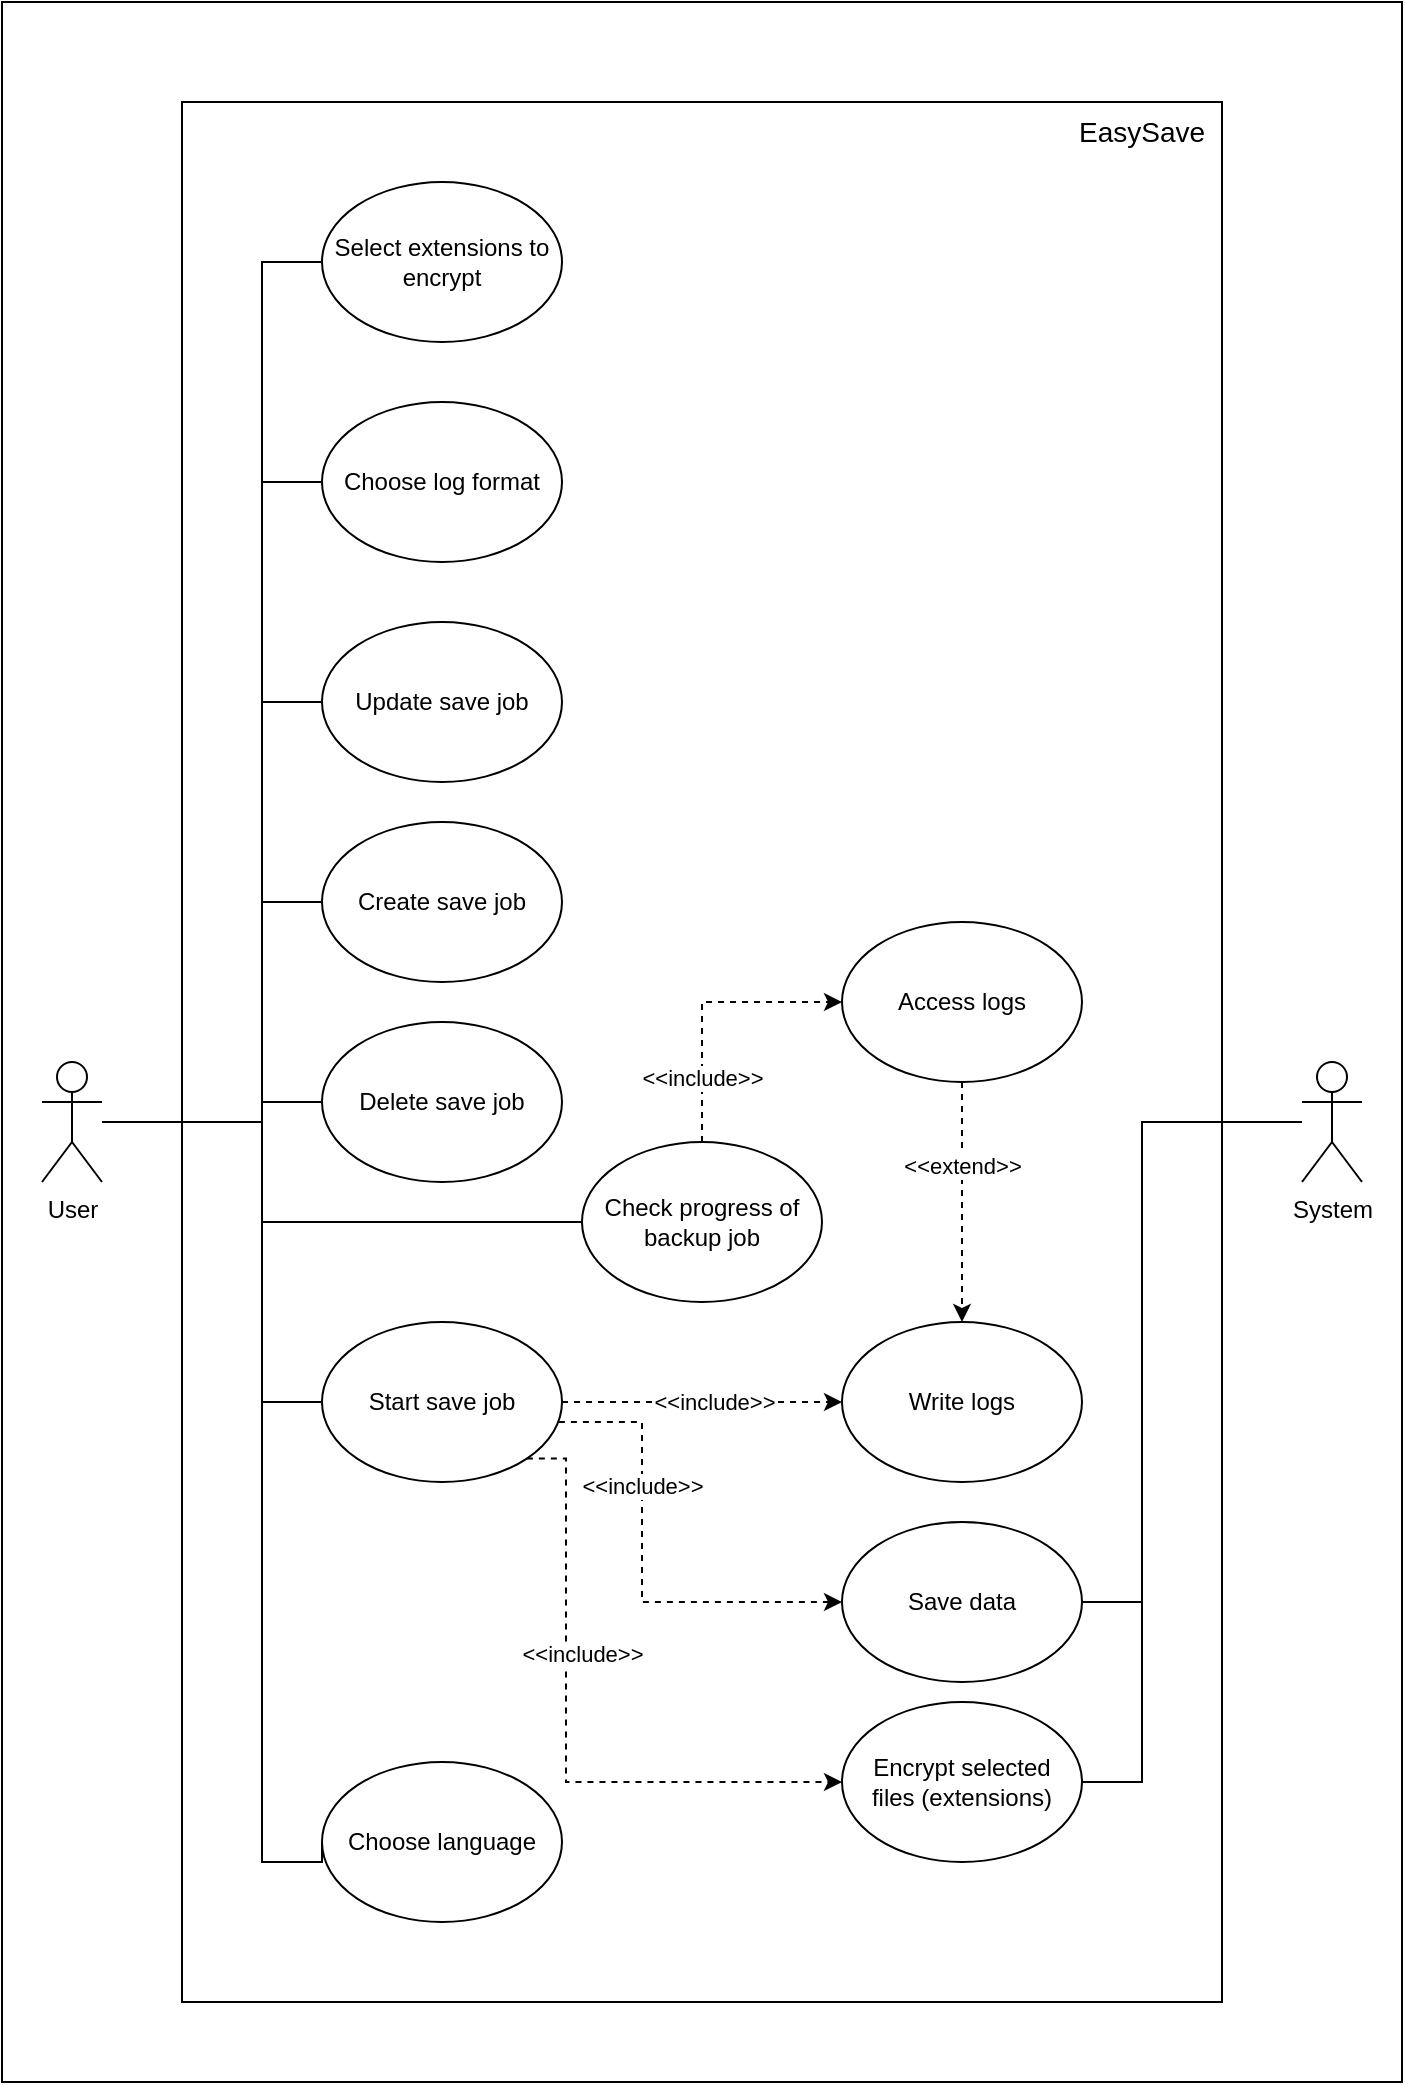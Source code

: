 <mxfile version="23.1.4" type="device">
  <diagram name="Page-1" id="0-rgOL32Ji9QFbOojKBc">
    <mxGraphModel dx="2035" dy="3243" grid="1" gridSize="10" guides="1" tooltips="1" connect="1" arrows="1" fold="1" page="1" pageScale="1" pageWidth="850" pageHeight="1100" background="#ffffff" math="0" shadow="0">
      <root>
        <mxCell id="0" />
        <mxCell id="1" parent="0" />
        <mxCell id="ufMI_q3MTJtmlBF9pDrs-26" value="" style="rounded=0;whiteSpace=wrap;html=1;" parent="1" vertex="1">
          <mxGeometry x="75" y="-2190" width="700" height="1040" as="geometry" />
        </mxCell>
        <mxCell id="ufMI_q3MTJtmlBF9pDrs-7" value="" style="whiteSpace=wrap;html=1;fillColor=none;" parent="1" vertex="1">
          <mxGeometry x="165" y="-2140" width="520" height="950" as="geometry" />
        </mxCell>
        <mxCell id="g1T45PRozwDM7lAvmonb-6" style="edgeStyle=orthogonalEdgeStyle;rounded=0;orthogonalLoop=1;jettySize=auto;html=1;endArrow=none;" parent="1" source="g1T45PRozwDM7lAvmonb-1" target="g1T45PRozwDM7lAvmonb-15" edge="1">
          <mxGeometry relative="1" as="geometry">
            <mxPoint x="245.0" y="-1630" as="targetPoint" />
            <Array as="points">
              <mxPoint x="205" y="-1630" />
              <mxPoint x="205" y="-1740" />
            </Array>
          </mxGeometry>
        </mxCell>
        <mxCell id="g1T45PRozwDM7lAvmonb-16" style="edgeStyle=orthogonalEdgeStyle;rounded=0;orthogonalLoop=1;jettySize=auto;html=1;entryX=0;entryY=0.5;entryDx=0;entryDy=0;endArrow=none;" parent="1" source="g1T45PRozwDM7lAvmonb-1" target="g1T45PRozwDM7lAvmonb-14" edge="1">
          <mxGeometry relative="1" as="geometry">
            <Array as="points">
              <mxPoint x="205" y="-1630" />
              <mxPoint x="205" y="-1840" />
            </Array>
          </mxGeometry>
        </mxCell>
        <mxCell id="g1T45PRozwDM7lAvmonb-17" style="edgeStyle=orthogonalEdgeStyle;rounded=0;orthogonalLoop=1;jettySize=auto;html=1;entryX=0;entryY=0.5;entryDx=0;entryDy=0;endArrow=none;" parent="1" source="g1T45PRozwDM7lAvmonb-1" target="g1T45PRozwDM7lAvmonb-13" edge="1">
          <mxGeometry relative="1" as="geometry">
            <Array as="points">
              <mxPoint x="205" y="-1630" />
              <mxPoint x="205" y="-1640" />
            </Array>
          </mxGeometry>
        </mxCell>
        <mxCell id="ufMI_q3MTJtmlBF9pDrs-2" style="edgeStyle=orthogonalEdgeStyle;rounded=0;orthogonalLoop=1;jettySize=auto;html=1;entryX=0;entryY=0.5;entryDx=0;entryDy=0;endArrow=none;" parent="1" source="g1T45PRozwDM7lAvmonb-1" target="g1T45PRozwDM7lAvmonb-18" edge="1">
          <mxGeometry relative="1" as="geometry">
            <Array as="points">
              <mxPoint x="205" y="-1630" />
              <mxPoint x="205" y="-1260" />
            </Array>
          </mxGeometry>
        </mxCell>
        <mxCell id="ufMI_q3MTJtmlBF9pDrs-3" style="edgeStyle=orthogonalEdgeStyle;rounded=0;orthogonalLoop=1;jettySize=auto;html=1;endArrow=none;entryX=0;entryY=0.5;entryDx=0;entryDy=0;" parent="1" source="g1T45PRozwDM7lAvmonb-1" target="g1T45PRozwDM7lAvmonb-4" edge="1">
          <mxGeometry relative="1" as="geometry">
            <Array as="points">
              <mxPoint x="205" y="-1630" />
              <mxPoint x="205" y="-1490" />
              <mxPoint x="265" y="-1490" />
            </Array>
          </mxGeometry>
        </mxCell>
        <mxCell id="ufMI_q3MTJtmlBF9pDrs-5" style="edgeStyle=orthogonalEdgeStyle;rounded=0;orthogonalLoop=1;jettySize=auto;html=1;entryX=0;entryY=0.5;entryDx=0;entryDy=0;endArrow=none;" parent="1" source="g1T45PRozwDM7lAvmonb-1" target="ufMI_q3MTJtmlBF9pDrs-13" edge="1">
          <mxGeometry relative="1" as="geometry">
            <mxPoint x="365" y="-1580" as="targetPoint" />
            <Array as="points">
              <mxPoint x="205" y="-1630" />
              <mxPoint x="205" y="-1580" />
            </Array>
          </mxGeometry>
        </mxCell>
        <mxCell id="g1T45PRozwDM7lAvmonb-1" value="User" style="shape=umlActor;verticalLabelPosition=bottom;verticalAlign=top;html=1;outlineConnect=0;" parent="1" vertex="1">
          <mxGeometry x="95" y="-1660" width="30" height="60" as="geometry" />
        </mxCell>
        <mxCell id="g1T45PRozwDM7lAvmonb-3" value="Write logs" style="ellipse;whiteSpace=wrap;html=1;" parent="1" vertex="1">
          <mxGeometry x="495" y="-1530" width="120" height="80" as="geometry" />
        </mxCell>
        <mxCell id="g1T45PRozwDM7lAvmonb-4" value="Start save job" style="ellipse;whiteSpace=wrap;html=1;" parent="1" vertex="1">
          <mxGeometry x="235" y="-1530" width="120" height="80" as="geometry" />
        </mxCell>
        <mxCell id="g1T45PRozwDM7lAvmonb-9" value="" style="endArrow=classic;dashed=1;html=1;rounded=0;edgeStyle=orthogonalEdgeStyle;exitX=1;exitY=0.5;exitDx=0;exitDy=0;entryX=0;entryY=0.5;entryDx=0;entryDy=0;" parent="1" source="g1T45PRozwDM7lAvmonb-4" target="g1T45PRozwDM7lAvmonb-3" edge="1">
          <mxGeometry width="50" height="50" relative="1" as="geometry">
            <mxPoint x="475" y="-1440" as="sourcePoint" />
            <mxPoint x="465" y="-1440" as="targetPoint" />
            <Array as="points" />
          </mxGeometry>
        </mxCell>
        <mxCell id="ufMI_q3MTJtmlBF9pDrs-1" value="&amp;lt;&amp;lt;include&amp;gt;&amp;gt;" style="edgeLabel;html=1;align=center;verticalAlign=middle;resizable=0;points=[];fillColor=none;" parent="g1T45PRozwDM7lAvmonb-9" vertex="1" connectable="0">
          <mxGeometry x="-0.278" y="-2" relative="1" as="geometry">
            <mxPoint x="25" y="-2" as="offset" />
          </mxGeometry>
        </mxCell>
        <mxCell id="g1T45PRozwDM7lAvmonb-13" value="Delete save job" style="ellipse;whiteSpace=wrap;html=1;" parent="1" vertex="1">
          <mxGeometry x="235" y="-1680" width="120" height="80" as="geometry" />
        </mxCell>
        <mxCell id="g1T45PRozwDM7lAvmonb-14" value="Update save job" style="ellipse;whiteSpace=wrap;html=1;" parent="1" vertex="1">
          <mxGeometry x="235" y="-1880" width="120" height="80" as="geometry" />
        </mxCell>
        <mxCell id="g1T45PRozwDM7lAvmonb-15" value="Create save job" style="ellipse;whiteSpace=wrap;html=1;" parent="1" vertex="1">
          <mxGeometry x="235" y="-1780" width="120" height="80" as="geometry" />
        </mxCell>
        <mxCell id="g1T45PRozwDM7lAvmonb-18" value="Choose language" style="ellipse;whiteSpace=wrap;html=1;" parent="1" vertex="1">
          <mxGeometry x="235" y="-1310" width="120" height="80" as="geometry" />
        </mxCell>
        <mxCell id="ufMI_q3MTJtmlBF9pDrs-8" value="&lt;font style=&quot;font-size: 14px;&quot;&gt;EasySave&lt;/font&gt;" style="text;strokeColor=none;align=center;fillColor=none;html=1;verticalAlign=middle;whiteSpace=wrap;rounded=0;" parent="1" vertex="1">
          <mxGeometry x="615" y="-2140" width="60" height="30" as="geometry" />
        </mxCell>
        <mxCell id="ufMI_q3MTJtmlBF9pDrs-10" value="" style="endArrow=classic;dashed=1;html=1;rounded=0;edgeStyle=orthogonalEdgeStyle;" parent="1" source="ufMI_q3MTJtmlBF9pDrs-12" target="g1T45PRozwDM7lAvmonb-3" edge="1">
          <mxGeometry width="50" height="50" relative="1" as="geometry">
            <mxPoint x="485" y="-1580" as="sourcePoint" />
            <mxPoint x="715" y="-1590" as="targetPoint" />
            <Array as="points" />
          </mxGeometry>
        </mxCell>
        <mxCell id="ufMI_q3MTJtmlBF9pDrs-11" value="&amp;lt;&amp;lt;extend&amp;gt;&amp;gt;" style="edgeLabel;html=1;align=center;verticalAlign=middle;resizable=0;points=[];fillColor=none;" parent="ufMI_q3MTJtmlBF9pDrs-10" vertex="1" connectable="0">
          <mxGeometry x="-0.278" y="-2" relative="1" as="geometry">
            <mxPoint x="2" y="-2" as="offset" />
          </mxGeometry>
        </mxCell>
        <mxCell id="ufMI_q3MTJtmlBF9pDrs-12" value="Access logs" style="ellipse;whiteSpace=wrap;html=1;" parent="1" vertex="1">
          <mxGeometry x="495" y="-1730" width="120" height="80" as="geometry" />
        </mxCell>
        <mxCell id="ufMI_q3MTJtmlBF9pDrs-13" value="Check progress of backup job" style="ellipse;whiteSpace=wrap;html=1;" parent="1" vertex="1">
          <mxGeometry x="365" y="-1620" width="120" height="80" as="geometry" />
        </mxCell>
        <mxCell id="ufMI_q3MTJtmlBF9pDrs-15" value="" style="endArrow=classic;dashed=1;html=1;rounded=0;edgeStyle=orthogonalEdgeStyle;entryX=0;entryY=0.5;entryDx=0;entryDy=0;exitX=0.5;exitY=0;exitDx=0;exitDy=0;" parent="1" source="ufMI_q3MTJtmlBF9pDrs-13" target="ufMI_q3MTJtmlBF9pDrs-12" edge="1">
          <mxGeometry width="50" height="50" relative="1" as="geometry">
            <mxPoint x="425" y="-1760" as="sourcePoint" />
            <mxPoint x="425" y="-1640" as="targetPoint" />
            <Array as="points" />
          </mxGeometry>
        </mxCell>
        <mxCell id="ufMI_q3MTJtmlBF9pDrs-16" value="&amp;lt;&amp;lt;include&amp;gt;&amp;gt;" style="edgeLabel;html=1;align=center;verticalAlign=middle;resizable=0;points=[];fillColor=none;" parent="ufMI_q3MTJtmlBF9pDrs-15" vertex="1" connectable="0">
          <mxGeometry x="-0.278" y="-2" relative="1" as="geometry">
            <mxPoint x="-2" y="18" as="offset" />
          </mxGeometry>
        </mxCell>
        <mxCell id="ufMI_q3MTJtmlBF9pDrs-22" style="edgeStyle=orthogonalEdgeStyle;rounded=0;orthogonalLoop=1;jettySize=auto;html=1;entryX=1;entryY=0.5;entryDx=0;entryDy=0;endArrow=none;" parent="1" source="ufMI_q3MTJtmlBF9pDrs-17" target="ufMI_q3MTJtmlBF9pDrs-20" edge="1">
          <mxGeometry relative="1" as="geometry">
            <Array as="points">
              <mxPoint x="645" y="-1630" />
              <mxPoint x="645" y="-1390" />
            </Array>
          </mxGeometry>
        </mxCell>
        <mxCell id="ufMI_q3MTJtmlBF9pDrs-17" value="System" style="shape=umlActor;verticalLabelPosition=bottom;verticalAlign=top;html=1;outlineConnect=0;" parent="1" vertex="1">
          <mxGeometry x="725" y="-1660" width="30" height="60" as="geometry" />
        </mxCell>
        <mxCell id="ufMI_q3MTJtmlBF9pDrs-20" value="Save data" style="ellipse;whiteSpace=wrap;html=1;" parent="1" vertex="1">
          <mxGeometry x="495" y="-1430" width="120" height="80" as="geometry" />
        </mxCell>
        <mxCell id="ufMI_q3MTJtmlBF9pDrs-24" value="" style="endArrow=classic;dashed=1;html=1;rounded=0;edgeStyle=orthogonalEdgeStyle;exitX=0.987;exitY=0.625;exitDx=0;exitDy=0;exitPerimeter=0;" parent="1" source="g1T45PRozwDM7lAvmonb-4" target="ufMI_q3MTJtmlBF9pDrs-20" edge="1">
          <mxGeometry width="50" height="50" relative="1" as="geometry">
            <mxPoint x="355" y="-1420" as="sourcePoint" />
            <mxPoint x="517" y="-1420" as="targetPoint" />
            <Array as="points">
              <mxPoint x="395" y="-1480" />
              <mxPoint x="395" y="-1390" />
            </Array>
          </mxGeometry>
        </mxCell>
        <mxCell id="ufMI_q3MTJtmlBF9pDrs-25" value="&amp;lt;&amp;lt;include&amp;gt;&amp;gt;" style="edgeLabel;html=1;align=center;verticalAlign=middle;resizable=0;points=[];fillColor=none;" parent="ufMI_q3MTJtmlBF9pDrs-24" vertex="1" connectable="0">
          <mxGeometry x="-0.278" y="-2" relative="1" as="geometry">
            <mxPoint x="2" y="-10" as="offset" />
          </mxGeometry>
        </mxCell>
        <mxCell id="p00On6yDZblbVuyxPeHY-1" value="Choose log format" style="ellipse;whiteSpace=wrap;html=1;" parent="1" vertex="1">
          <mxGeometry x="235" y="-1990" width="120" height="80" as="geometry" />
        </mxCell>
        <mxCell id="p00On6yDZblbVuyxPeHY-3" value="" style="endArrow=none;html=1;rounded=0;entryX=0;entryY=0.5;entryDx=0;entryDy=0;" parent="1" target="p00On6yDZblbVuyxPeHY-1" edge="1">
          <mxGeometry width="50" height="50" relative="1" as="geometry">
            <mxPoint x="205" y="-1840" as="sourcePoint" />
            <mxPoint x="255" y="-1890" as="targetPoint" />
            <Array as="points">
              <mxPoint x="205" y="-1950" />
            </Array>
          </mxGeometry>
        </mxCell>
        <mxCell id="qrwMrWclx0XHFo3jTTm_-1" value="Select extensions to encrypt" style="ellipse;whiteSpace=wrap;html=1;" parent="1" vertex="1">
          <mxGeometry x="235" y="-2100" width="120" height="80" as="geometry" />
        </mxCell>
        <mxCell id="qrwMrWclx0XHFo3jTTm_-2" value="" style="endArrow=none;html=1;rounded=0;entryX=0;entryY=0.5;entryDx=0;entryDy=0;" parent="1" target="qrwMrWclx0XHFo3jTTm_-1" edge="1">
          <mxGeometry width="50" height="50" relative="1" as="geometry">
            <mxPoint x="205" y="-1950" as="sourcePoint" />
            <mxPoint x="465" y="-1900" as="targetPoint" />
            <Array as="points">
              <mxPoint x="205" y="-2060" />
            </Array>
          </mxGeometry>
        </mxCell>
        <mxCell id="qrwMrWclx0XHFo3jTTm_-3" value="" style="endArrow=classic;dashed=1;html=1;rounded=0;edgeStyle=orthogonalEdgeStyle;exitX=1;exitY=1;exitDx=0;exitDy=0;" parent="1" source="g1T45PRozwDM7lAvmonb-4" target="qrwMrWclx0XHFo3jTTm_-5" edge="1">
          <mxGeometry width="50" height="50" relative="1" as="geometry">
            <mxPoint x="325" y="-1420" as="sourcePoint" />
            <mxPoint x="447" y="-1330" as="targetPoint" />
            <Array as="points">
              <mxPoint x="357" y="-1300" />
            </Array>
          </mxGeometry>
        </mxCell>
        <mxCell id="qrwMrWclx0XHFo3jTTm_-4" value="&amp;lt;&amp;lt;include&amp;gt;&amp;gt;" style="edgeLabel;html=1;align=center;verticalAlign=middle;resizable=0;points=[];fillColor=none;" parent="qrwMrWclx0XHFo3jTTm_-3" vertex="1" connectable="0">
          <mxGeometry x="-0.278" y="-2" relative="1" as="geometry">
            <mxPoint x="10" y="2" as="offset" />
          </mxGeometry>
        </mxCell>
        <mxCell id="qrwMrWclx0XHFo3jTTm_-5" value="Encrypt selected &lt;br&gt;files (extensions)" style="ellipse;whiteSpace=wrap;html=1;" parent="1" vertex="1">
          <mxGeometry x="495" y="-1340" width="120" height="80" as="geometry" />
        </mxCell>
        <mxCell id="qrwMrWclx0XHFo3jTTm_-6" value="" style="endArrow=none;html=1;rounded=0;" parent="1" edge="1">
          <mxGeometry width="50" height="50" relative="1" as="geometry">
            <mxPoint x="615" y="-1300" as="sourcePoint" />
            <mxPoint x="645" y="-1400" as="targetPoint" />
            <Array as="points">
              <mxPoint x="645" y="-1300" />
            </Array>
          </mxGeometry>
        </mxCell>
      </root>
    </mxGraphModel>
  </diagram>
</mxfile>
